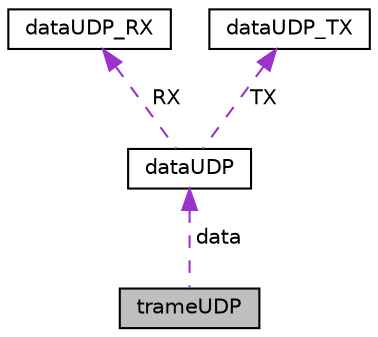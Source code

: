 digraph "trameUDP"
{
  edge [fontname="Helvetica",fontsize="10",labelfontname="Helvetica",labelfontsize="10"];
  node [fontname="Helvetica",fontsize="10",shape=record];
  Node1 [label="trameUDP",height=0.2,width=0.4,color="black", fillcolor="grey75", style="filled", fontcolor="black"];
  Node2 -> Node1 [dir="back",color="darkorchid3",fontsize="10",style="dashed",label=" data" ,fontname="Helvetica"];
  Node2 [label="dataUDP",height=0.2,width=0.4,color="black", fillcolor="white", style="filled",URL="$uniondata_u_d_p.html"];
  Node3 -> Node2 [dir="back",color="darkorchid3",fontsize="10",style="dashed",label=" RX" ,fontname="Helvetica"];
  Node3 [label="dataUDP_RX",height=0.2,width=0.4,color="black", fillcolor="white", style="filled",URL="$structdata_u_d_p___r_x.html"];
  Node4 -> Node2 [dir="back",color="darkorchid3",fontsize="10",style="dashed",label=" TX" ,fontname="Helvetica"];
  Node4 [label="dataUDP_TX",height=0.2,width=0.4,color="black", fillcolor="white", style="filled",URL="$structdata_u_d_p___t_x.html"];
}
